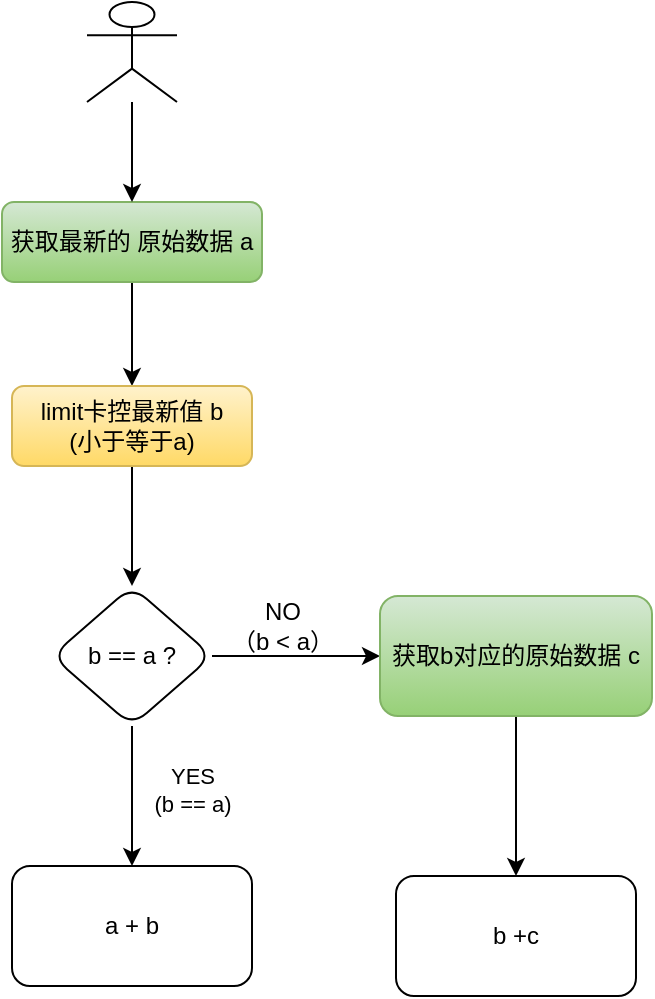 <mxfile version="20.4.0" type="github" pages="2">
  <diagram id="C5RBs43oDa-KdzZeNtuy" name="Page-1">
    <mxGraphModel dx="1026" dy="490" grid="1" gridSize="10" guides="1" tooltips="1" connect="1" arrows="1" fold="1" page="1" pageScale="1" pageWidth="827" pageHeight="1169" math="0" shadow="0">
      <root>
        <mxCell id="WIyWlLk6GJQsqaUBKTNV-0" />
        <mxCell id="WIyWlLk6GJQsqaUBKTNV-1" parent="WIyWlLk6GJQsqaUBKTNV-0" />
        <mxCell id="-s9xfdcpvvmD0fLocedz-1" value="" style="edgeStyle=orthogonalEdgeStyle;rounded=0;orthogonalLoop=1;jettySize=auto;html=1;" edge="1" parent="WIyWlLk6GJQsqaUBKTNV-1" source="WIyWlLk6GJQsqaUBKTNV-3" target="-s9xfdcpvvmD0fLocedz-0">
          <mxGeometry relative="1" as="geometry" />
        </mxCell>
        <mxCell id="WIyWlLk6GJQsqaUBKTNV-3" value="获取最新的 原始数据 a" style="rounded=1;whiteSpace=wrap;html=1;fontSize=12;glass=0;strokeWidth=1;shadow=0;fillColor=#d5e8d4;gradientColor=#97d077;strokeColor=#82b366;" parent="WIyWlLk6GJQsqaUBKTNV-1" vertex="1">
          <mxGeometry x="47" y="110" width="130" height="40" as="geometry" />
        </mxCell>
        <mxCell id="-s9xfdcpvvmD0fLocedz-5" value="" style="edgeStyle=orthogonalEdgeStyle;rounded=0;orthogonalLoop=1;jettySize=auto;html=1;" edge="1" parent="WIyWlLk6GJQsqaUBKTNV-1" source="-s9xfdcpvvmD0fLocedz-0" target="-s9xfdcpvvmD0fLocedz-4">
          <mxGeometry relative="1" as="geometry" />
        </mxCell>
        <mxCell id="-s9xfdcpvvmD0fLocedz-0" value="limit卡控最新值 b&lt;br&gt;(小于等于a)" style="rounded=1;whiteSpace=wrap;html=1;fontSize=12;glass=0;strokeWidth=1;shadow=0;fillColor=#fff2cc;gradientColor=#ffd966;strokeColor=#d6b656;" vertex="1" parent="WIyWlLk6GJQsqaUBKTNV-1">
          <mxGeometry x="52" y="202" width="120" height="40" as="geometry" />
        </mxCell>
        <object label="" dfh="" id="K96Z4wW0k-iZXg-RB-74-1">
          <mxCell style="edgeStyle=orthogonalEdgeStyle;rounded=0;orthogonalLoop=1;jettySize=auto;html=1;" edge="1" parent="WIyWlLk6GJQsqaUBKTNV-1" source="-s9xfdcpvvmD0fLocedz-4" target="-s9xfdcpvvmD0fLocedz-6">
            <mxGeometry relative="1" as="geometry">
              <Array as="points">
                <mxPoint x="112" y="402" />
              </Array>
            </mxGeometry>
          </mxCell>
        </object>
        <mxCell id="5p0RSowyXVtUORaD7XSm-0" value="YES&lt;br&gt;(b == a)" style="edgeLabel;html=1;align=center;verticalAlign=middle;resizable=0;points=[];" vertex="1" connectable="0" parent="K96Z4wW0k-iZXg-RB-74-1">
          <mxGeometry x="-0.168" y="-2" relative="1" as="geometry">
            <mxPoint x="32" y="3" as="offset" />
          </mxGeometry>
        </mxCell>
        <mxCell id="5p0RSowyXVtUORaD7XSm-3" value="" style="edgeStyle=orthogonalEdgeStyle;rounded=0;orthogonalLoop=1;jettySize=auto;html=1;" edge="1" parent="WIyWlLk6GJQsqaUBKTNV-1" source="-s9xfdcpvvmD0fLocedz-4" target="5p0RSowyXVtUORaD7XSm-2">
          <mxGeometry relative="1" as="geometry" />
        </mxCell>
        <mxCell id="-s9xfdcpvvmD0fLocedz-4" value="b == a ?" style="rhombus;whiteSpace=wrap;html=1;rounded=1;glass=0;strokeWidth=1;shadow=0;" vertex="1" parent="WIyWlLk6GJQsqaUBKTNV-1">
          <mxGeometry x="72" y="302" width="80" height="70" as="geometry" />
        </mxCell>
        <mxCell id="-s9xfdcpvvmD0fLocedz-6" value="a + b" style="whiteSpace=wrap;html=1;rounded=1;glass=0;strokeWidth=1;shadow=0;" vertex="1" parent="WIyWlLk6GJQsqaUBKTNV-1">
          <mxGeometry x="52" y="442" width="120" height="60" as="geometry" />
        </mxCell>
        <mxCell id="5p0RSowyXVtUORaD7XSm-7" value="" style="edgeStyle=orthogonalEdgeStyle;rounded=0;orthogonalLoop=1;jettySize=auto;html=1;" edge="1" parent="WIyWlLk6GJQsqaUBKTNV-1" source="5p0RSowyXVtUORaD7XSm-2" target="5p0RSowyXVtUORaD7XSm-6">
          <mxGeometry relative="1" as="geometry" />
        </mxCell>
        <mxCell id="5p0RSowyXVtUORaD7XSm-2" value="获取b对应的原始数据 c" style="whiteSpace=wrap;html=1;rounded=1;glass=0;strokeWidth=1;shadow=0;fillColor=#d5e8d4;gradientColor=#97d077;strokeColor=#82b366;" vertex="1" parent="WIyWlLk6GJQsqaUBKTNV-1">
          <mxGeometry x="236" y="307" width="136" height="60" as="geometry" />
        </mxCell>
        <mxCell id="5p0RSowyXVtUORaD7XSm-4" value="NO&lt;br&gt;（b &amp;lt; a）" style="text;html=1;align=center;verticalAlign=middle;resizable=0;points=[];autosize=1;strokeColor=none;fillColor=none;" vertex="1" parent="WIyWlLk6GJQsqaUBKTNV-1">
          <mxGeometry x="152" y="302" width="70" height="40" as="geometry" />
        </mxCell>
        <mxCell id="5p0RSowyXVtUORaD7XSm-6" value="b +c" style="whiteSpace=wrap;html=1;rounded=1;glass=0;strokeWidth=1;shadow=0;" vertex="1" parent="WIyWlLk6GJQsqaUBKTNV-1">
          <mxGeometry x="244" y="447" width="120" height="60" as="geometry" />
        </mxCell>
        <mxCell id="5p0RSowyXVtUORaD7XSm-9" style="edgeStyle=orthogonalEdgeStyle;rounded=0;orthogonalLoop=1;jettySize=auto;html=1;entryX=0.5;entryY=0;entryDx=0;entryDy=0;" edge="1" parent="WIyWlLk6GJQsqaUBKTNV-1" source="5p0RSowyXVtUORaD7XSm-8" target="WIyWlLk6GJQsqaUBKTNV-3">
          <mxGeometry relative="1" as="geometry" />
        </mxCell>
        <mxCell id="5p0RSowyXVtUORaD7XSm-8" value="" style="shape=umlActor;verticalLabelPosition=bottom;verticalAlign=top;html=1;outlineConnect=0;" vertex="1" parent="WIyWlLk6GJQsqaUBKTNV-1">
          <mxGeometry x="89.5" y="10" width="45" height="50" as="geometry" />
        </mxCell>
      </root>
    </mxGraphModel>
  </diagram>
  <diagram id="Ehpm1yLx751oHKTHAvWa" name="第 2 页">
    <mxGraphModel dx="1247" dy="677" grid="1" gridSize="10" guides="1" tooltips="1" connect="1" arrows="1" fold="1" page="1" pageScale="1" pageWidth="827" pageHeight="1169" math="0" shadow="0">
      <root>
        <mxCell id="0" />
        <mxCell id="1" parent="0" />
        <mxCell id="Jcjwnh4mTmBA4wJbR3vL-1" value="" style="rounded=0;html=1;jettySize=auto;orthogonalLoop=1;fontSize=11;endArrow=block;endFill=0;endSize=8;strokeWidth=1;shadow=0;labelBackgroundColor=none;edgeStyle=orthogonalEdgeStyle;" edge="1" parent="1" source="Jcjwnh4mTmBA4wJbR3vL-2" target="Jcjwnh4mTmBA4wJbR3vL-5">
          <mxGeometry relative="1" as="geometry" />
        </mxCell>
        <mxCell id="Jcjwnh4mTmBA4wJbR3vL-2" value="Lamp doesn&#39;t work" style="rounded=1;whiteSpace=wrap;html=1;fontSize=12;glass=0;strokeWidth=1;shadow=0;" vertex="1" parent="1">
          <mxGeometry x="20" y="20" width="120" height="40" as="geometry" />
        </mxCell>
        <mxCell id="Jcjwnh4mTmBA4wJbR3vL-3" value="Yes" style="rounded=0;html=1;jettySize=auto;orthogonalLoop=1;fontSize=11;endArrow=block;endFill=0;endSize=8;strokeWidth=1;shadow=0;labelBackgroundColor=none;edgeStyle=orthogonalEdgeStyle;" edge="1" parent="1" source="Jcjwnh4mTmBA4wJbR3vL-5" target="Jcjwnh4mTmBA4wJbR3vL-9">
          <mxGeometry y="20" relative="1" as="geometry">
            <mxPoint as="offset" />
          </mxGeometry>
        </mxCell>
        <mxCell id="Jcjwnh4mTmBA4wJbR3vL-4" value="No" style="edgeStyle=orthogonalEdgeStyle;rounded=0;html=1;jettySize=auto;orthogonalLoop=1;fontSize=11;endArrow=block;endFill=0;endSize=8;strokeWidth=1;shadow=0;labelBackgroundColor=none;" edge="1" parent="1" source="Jcjwnh4mTmBA4wJbR3vL-5" target="Jcjwnh4mTmBA4wJbR3vL-6">
          <mxGeometry x="0.2" y="20" relative="1" as="geometry">
            <mxPoint as="offset" />
          </mxGeometry>
        </mxCell>
        <mxCell id="Jcjwnh4mTmBA4wJbR3vL-5" value="Lamp&lt;br&gt;plugged in?" style="rhombus;whiteSpace=wrap;html=1;shadow=0;fontFamily=Helvetica;fontSize=12;align=center;strokeWidth=1;spacing=6;spacingTop=-4;" vertex="1" parent="1">
          <mxGeometry x="30" y="110" width="100" height="80" as="geometry" />
        </mxCell>
        <mxCell id="Jcjwnh4mTmBA4wJbR3vL-6" value="Plug in lamp" style="rounded=1;whiteSpace=wrap;html=1;fontSize=12;glass=0;strokeWidth=1;shadow=0;" vertex="1" parent="1">
          <mxGeometry x="180" y="130" width="120" height="40" as="geometry" />
        </mxCell>
        <mxCell id="Jcjwnh4mTmBA4wJbR3vL-7" value="No" style="rounded=0;html=1;jettySize=auto;orthogonalLoop=1;fontSize=11;endArrow=block;endFill=0;endSize=8;strokeWidth=1;shadow=0;labelBackgroundColor=none;edgeStyle=orthogonalEdgeStyle;" edge="1" parent="1" source="Jcjwnh4mTmBA4wJbR3vL-9" target="Jcjwnh4mTmBA4wJbR3vL-10">
          <mxGeometry x="0.333" y="20" relative="1" as="geometry">
            <mxPoint as="offset" />
          </mxGeometry>
        </mxCell>
        <mxCell id="Jcjwnh4mTmBA4wJbR3vL-8" value="Yes" style="edgeStyle=orthogonalEdgeStyle;rounded=0;html=1;jettySize=auto;orthogonalLoop=1;fontSize=11;endArrow=block;endFill=0;endSize=8;strokeWidth=1;shadow=0;labelBackgroundColor=none;verticalAlign=middle;fontStyle=0" edge="1" parent="1" source="Jcjwnh4mTmBA4wJbR3vL-9" target="Jcjwnh4mTmBA4wJbR3vL-11">
          <mxGeometry x="-0.2" y="50" relative="1" as="geometry">
            <mxPoint as="offset" />
          </mxGeometry>
        </mxCell>
        <mxCell id="CGkOBv5qmbpFjWJpFecY-1" value="" style="edgeStyle=orthogonalEdgeStyle;rounded=0;orthogonalLoop=1;jettySize=auto;html=1;" edge="1" parent="1" source="Jcjwnh4mTmBA4wJbR3vL-9" target="Jcjwnh4mTmBA4wJbR3vL-11">
          <mxGeometry relative="1" as="geometry" />
        </mxCell>
        <mxCell id="Jcjwnh4mTmBA4wJbR3vL-9" value="Bulb&lt;br&gt;burned out?" style="rhombus;whiteSpace=wrap;html=1;shadow=0;fontFamily=Helvetica;fontSize=12;align=center;strokeWidth=1;spacing=6;spacingTop=-4;" vertex="1" parent="1">
          <mxGeometry x="30" y="230" width="100" height="80" as="geometry" />
        </mxCell>
        <mxCell id="Jcjwnh4mTmBA4wJbR3vL-10" value="Repair Lamp" style="rounded=1;whiteSpace=wrap;html=1;fontSize=12;glass=0;strokeWidth=1;shadow=0;" vertex="1" parent="1">
          <mxGeometry x="20" y="370" width="120" height="40" as="geometry" />
        </mxCell>
        <mxCell id="Jcjwnh4mTmBA4wJbR3vL-11" value="Replace Bulb" style="rounded=1;whiteSpace=wrap;html=1;fontSize=12;glass=0;strokeWidth=1;shadow=0;" vertex="1" parent="1">
          <mxGeometry x="180" y="250" width="120" height="40" as="geometry" />
        </mxCell>
      </root>
    </mxGraphModel>
  </diagram>
</mxfile>
